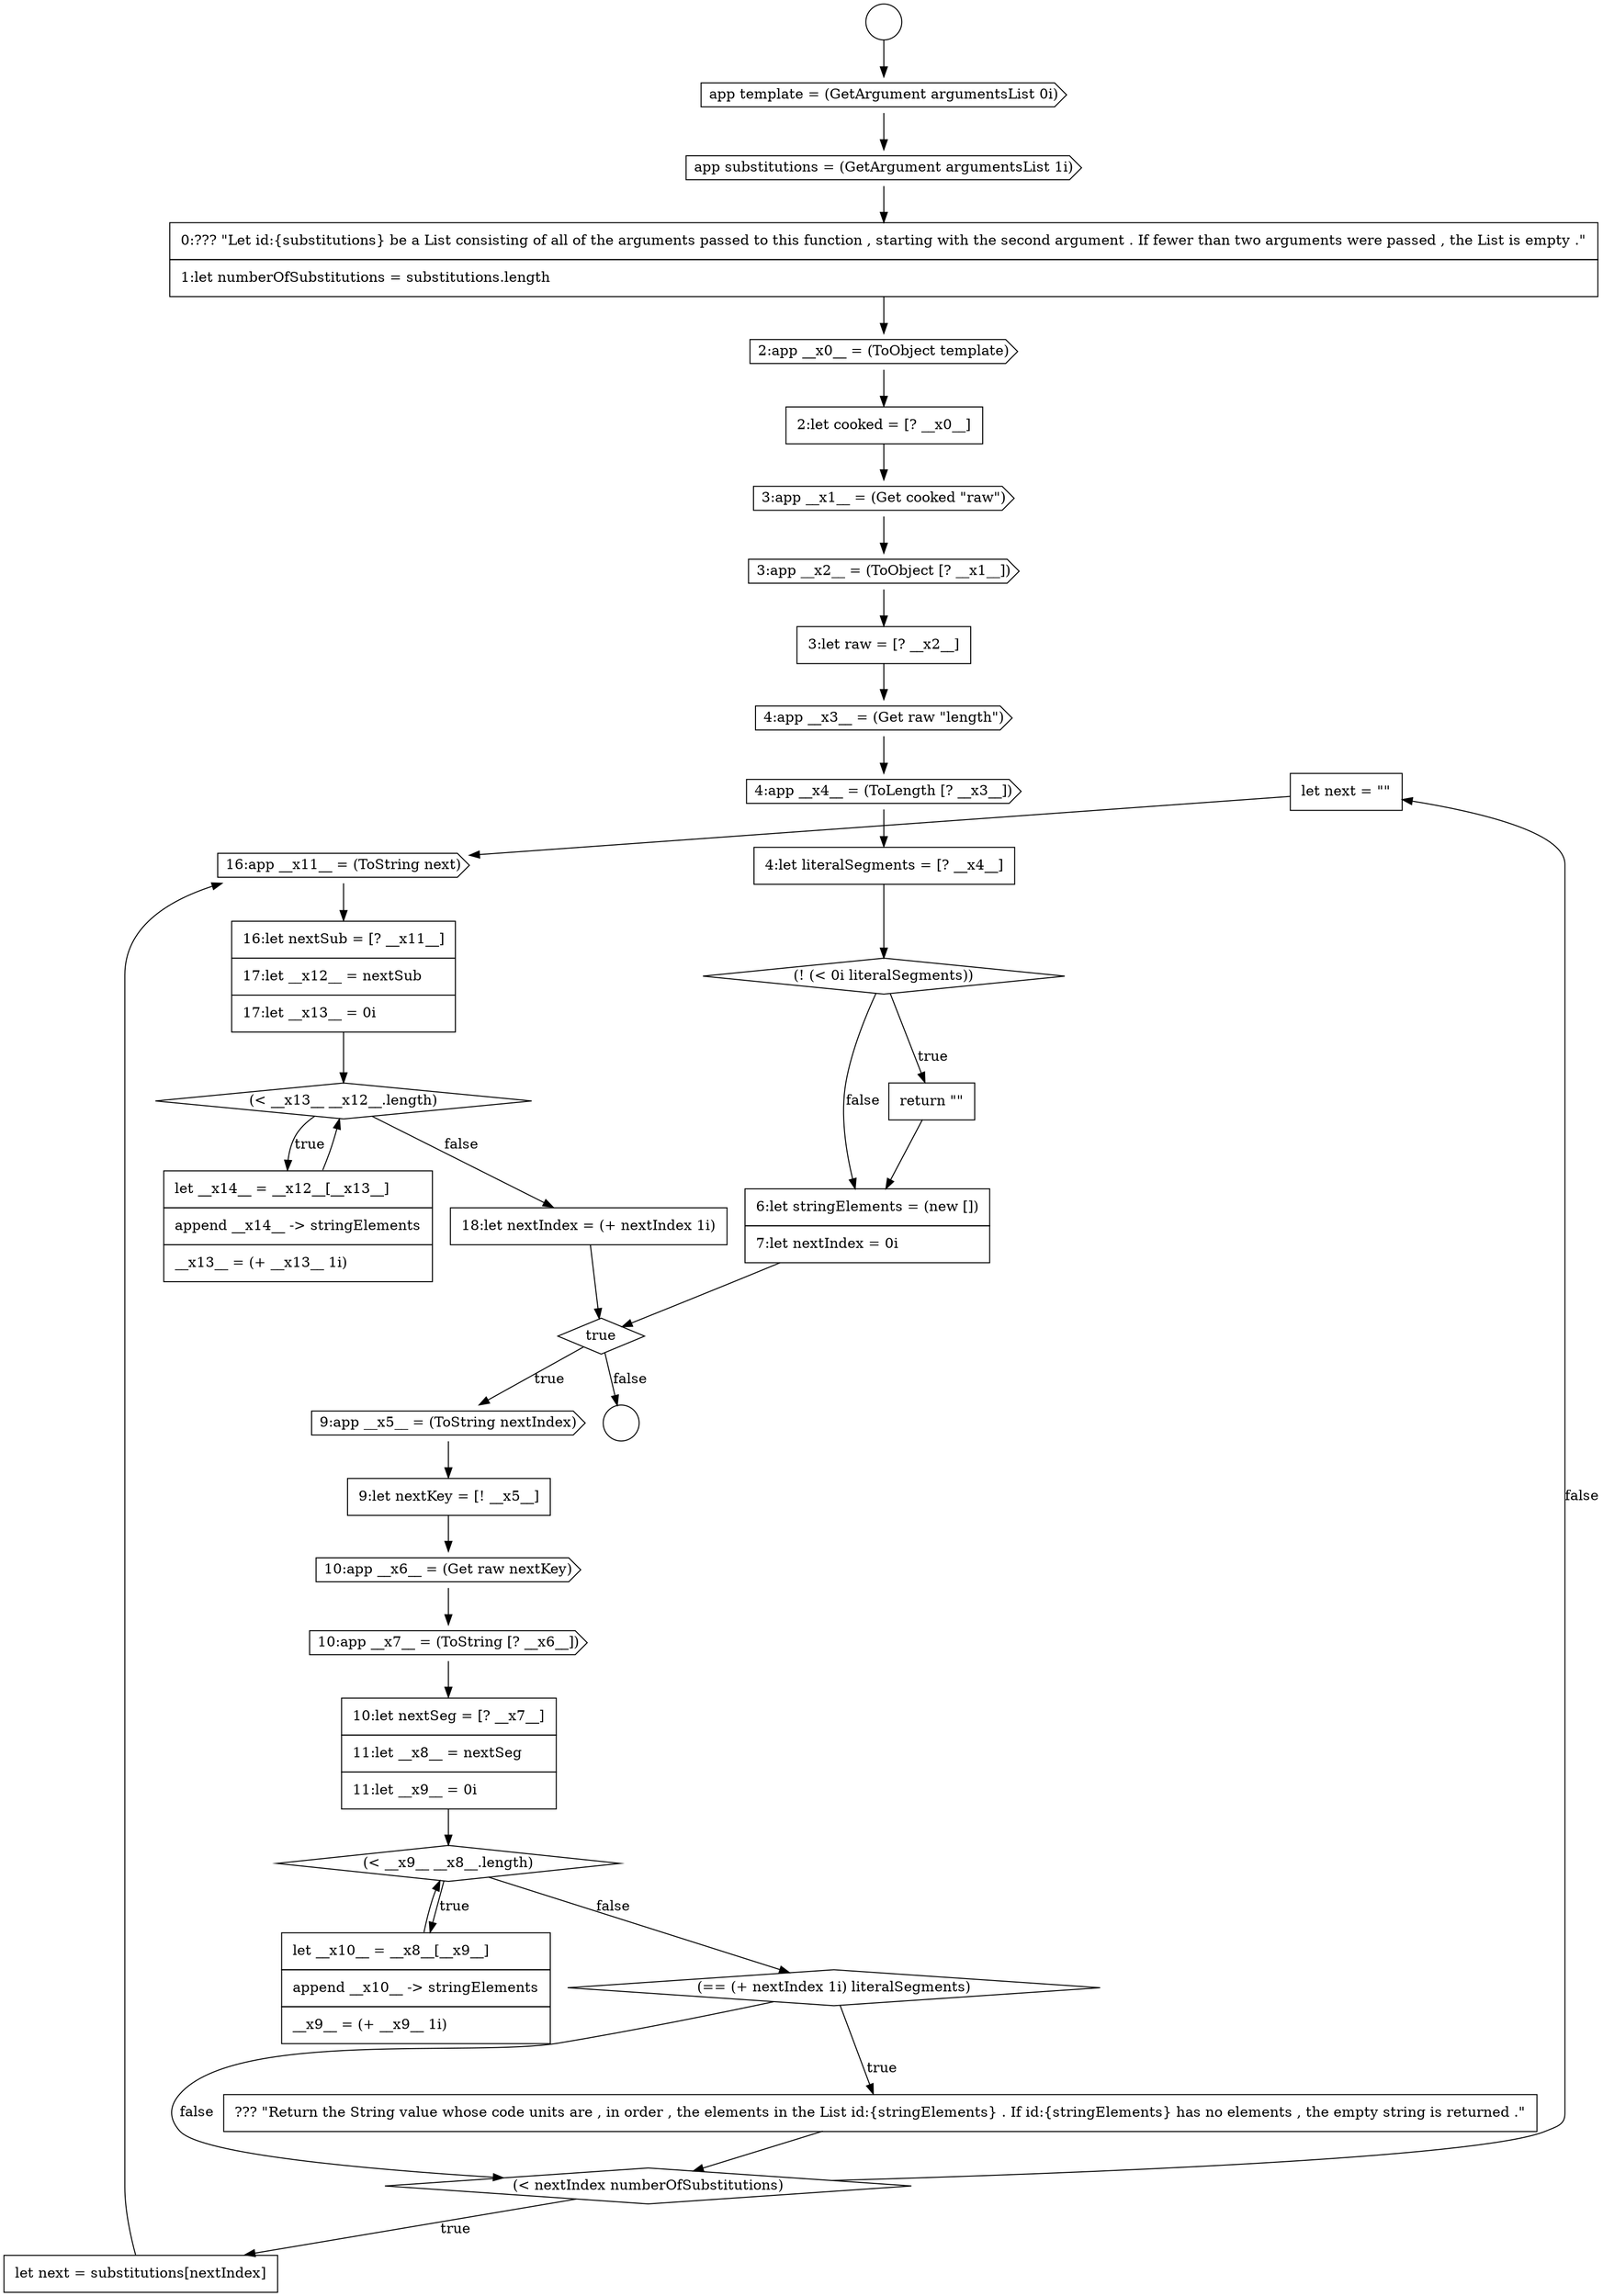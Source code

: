 digraph {
  node12189 [shape=none, margin=0, label=<<font color="black">
    <table border="0" cellborder="1" cellspacing="0" cellpadding="10">
      <tr><td align="left">let next = &quot;&quot;</td></tr>
    </table>
  </font>> color="black" fillcolor="white" style=filled]
  node12172 [shape=cds, label=<<font color="black">4:app __x4__ = (ToLength [? __x3__])</font>> color="black" fillcolor="white" style=filled]
  node12161 [shape=circle label=" " color="black" fillcolor="white" style=filled]
  node12180 [shape=cds, label=<<font color="black">10:app __x6__ = (Get raw nextKey)</font>> color="black" fillcolor="white" style=filled]
  node12185 [shape=diamond, label=<<font color="black">(== (+ nextIndex 1i) literalSegments)</font>> color="black" fillcolor="white" style=filled]
  node12169 [shape=cds, label=<<font color="black">3:app __x2__ = (ToObject [? __x1__])</font>> color="black" fillcolor="white" style=filled]
  node12190 [shape=cds, label=<<font color="black">16:app __x11__ = (ToString next)</font>> color="black" fillcolor="white" style=filled]
  node12179 [shape=none, margin=0, label=<<font color="black">
    <table border="0" cellborder="1" cellspacing="0" cellpadding="10">
      <tr><td align="left">9:let nextKey = [! __x5__]</td></tr>
    </table>
  </font>> color="black" fillcolor="white" style=filled]
  node12167 [shape=none, margin=0, label=<<font color="black">
    <table border="0" cellborder="1" cellspacing="0" cellpadding="10">
      <tr><td align="left">2:let cooked = [? __x0__]</td></tr>
    </table>
  </font>> color="black" fillcolor="white" style=filled]
  node12182 [shape=none, margin=0, label=<<font color="black">
    <table border="0" cellborder="1" cellspacing="0" cellpadding="10">
      <tr><td align="left">10:let nextSeg = [? __x7__]</td></tr>
      <tr><td align="left">11:let __x8__ = nextSeg</td></tr>
      <tr><td align="left">11:let __x9__ = 0i</td></tr>
    </table>
  </font>> color="black" fillcolor="white" style=filled]
  node12174 [shape=diamond, label=<<font color="black">(! (&lt; 0i literalSegments))</font>> color="black" fillcolor="white" style=filled]
  node12166 [shape=cds, label=<<font color="black">2:app __x0__ = (ToObject template)</font>> color="black" fillcolor="white" style=filled]
  node12162 [shape=circle label=" " color="black" fillcolor="white" style=filled]
  node12188 [shape=none, margin=0, label=<<font color="black">
    <table border="0" cellborder="1" cellspacing="0" cellpadding="10">
      <tr><td align="left">let next = substitutions[nextIndex]</td></tr>
    </table>
  </font>> color="black" fillcolor="white" style=filled]
  node12193 [shape=none, margin=0, label=<<font color="black">
    <table border="0" cellborder="1" cellspacing="0" cellpadding="10">
      <tr><td align="left">let __x14__ = __x12__[__x13__]</td></tr>
      <tr><td align="left">append __x14__ -&gt; stringElements</td></tr>
      <tr><td align="left">__x13__ = (+ __x13__ 1i)</td></tr>
    </table>
  </font>> color="black" fillcolor="white" style=filled]
  node12165 [shape=none, margin=0, label=<<font color="black">
    <table border="0" cellborder="1" cellspacing="0" cellpadding="10">
      <tr><td align="left">0:??? &quot;Let id:{substitutions} be a List consisting of all of the arguments passed to this function , starting with the second argument . If fewer than two arguments were passed , the List is empty .&quot;</td></tr>
      <tr><td align="left">1:let numberOfSubstitutions = substitutions.length</td></tr>
    </table>
  </font>> color="black" fillcolor="white" style=filled]
  node12164 [shape=cds, label=<<font color="black">app substitutions = (GetArgument argumentsList 1i)</font>> color="black" fillcolor="white" style=filled]
  node12191 [shape=none, margin=0, label=<<font color="black">
    <table border="0" cellborder="1" cellspacing="0" cellpadding="10">
      <tr><td align="left">16:let nextSub = [? __x11__]</td></tr>
      <tr><td align="left">17:let __x12__ = nextSub</td></tr>
      <tr><td align="left">17:let __x13__ = 0i</td></tr>
    </table>
  </font>> color="black" fillcolor="white" style=filled]
  node12183 [shape=diamond, label=<<font color="black">(&lt; __x9__ __x8__.length)</font>> color="black" fillcolor="white" style=filled]
  node12173 [shape=none, margin=0, label=<<font color="black">
    <table border="0" cellborder="1" cellspacing="0" cellpadding="10">
      <tr><td align="left">4:let literalSegments = [? __x4__]</td></tr>
    </table>
  </font>> color="black" fillcolor="white" style=filled]
  node12168 [shape=cds, label=<<font color="black">3:app __x1__ = (Get cooked &quot;raw&quot;)</font>> color="black" fillcolor="white" style=filled]
  node12186 [shape=none, margin=0, label=<<font color="black">
    <table border="0" cellborder="1" cellspacing="0" cellpadding="10">
      <tr><td align="left">??? &quot;Return the String value whose code units are , in order , the elements in the List id:{stringElements} . If id:{stringElements} has no elements , the empty string is returned .&quot;</td></tr>
    </table>
  </font>> color="black" fillcolor="white" style=filled]
  node12170 [shape=none, margin=0, label=<<font color="black">
    <table border="0" cellborder="1" cellspacing="0" cellpadding="10">
      <tr><td align="left">3:let raw = [? __x2__]</td></tr>
    </table>
  </font>> color="black" fillcolor="white" style=filled]
  node12184 [shape=none, margin=0, label=<<font color="black">
    <table border="0" cellborder="1" cellspacing="0" cellpadding="10">
      <tr><td align="left">let __x10__ = __x8__[__x9__]</td></tr>
      <tr><td align="left">append __x10__ -&gt; stringElements</td></tr>
      <tr><td align="left">__x9__ = (+ __x9__ 1i)</td></tr>
    </table>
  </font>> color="black" fillcolor="white" style=filled]
  node12178 [shape=cds, label=<<font color="black">9:app __x5__ = (ToString nextIndex)</font>> color="black" fillcolor="white" style=filled]
  node12192 [shape=diamond, label=<<font color="black">(&lt; __x13__ __x12__.length)</font>> color="black" fillcolor="white" style=filled]
  node12187 [shape=diamond, label=<<font color="black">(&lt; nextIndex numberOfSubstitutions)</font>> color="black" fillcolor="white" style=filled]
  node12163 [shape=cds, label=<<font color="black">app template = (GetArgument argumentsList 0i)</font>> color="black" fillcolor="white" style=filled]
  node12181 [shape=cds, label=<<font color="black">10:app __x7__ = (ToString [? __x6__])</font>> color="black" fillcolor="white" style=filled]
  node12176 [shape=none, margin=0, label=<<font color="black">
    <table border="0" cellborder="1" cellspacing="0" cellpadding="10">
      <tr><td align="left">6:let stringElements = (new [])</td></tr>
      <tr><td align="left">7:let nextIndex = 0i</td></tr>
    </table>
  </font>> color="black" fillcolor="white" style=filled]
  node12194 [shape=none, margin=0, label=<<font color="black">
    <table border="0" cellborder="1" cellspacing="0" cellpadding="10">
      <tr><td align="left">18:let nextIndex = (+ nextIndex 1i)</td></tr>
    </table>
  </font>> color="black" fillcolor="white" style=filled]
  node12171 [shape=cds, label=<<font color="black">4:app __x3__ = (Get raw &quot;length&quot;)</font>> color="black" fillcolor="white" style=filled]
  node12177 [shape=diamond, label=<<font color="black">true</font>> color="black" fillcolor="white" style=filled]
  node12175 [shape=none, margin=0, label=<<font color="black">
    <table border="0" cellborder="1" cellspacing="0" cellpadding="10">
      <tr><td align="left">return &quot;&quot;</td></tr>
    </table>
  </font>> color="black" fillcolor="white" style=filled]
  node12183 -> node12184 [label=<<font color="black">true</font>> color="black"]
  node12183 -> node12185 [label=<<font color="black">false</font>> color="black"]
  node12161 -> node12163 [ color="black"]
  node12186 -> node12187 [ color="black"]
  node12187 -> node12188 [label=<<font color="black">true</font>> color="black"]
  node12187 -> node12189 [label=<<font color="black">false</font>> color="black"]
  node12171 -> node12172 [ color="black"]
  node12194 -> node12177 [ color="black"]
  node12169 -> node12170 [ color="black"]
  node12177 -> node12178 [label=<<font color="black">true</font>> color="black"]
  node12177 -> node12162 [label=<<font color="black">false</font>> color="black"]
  node12167 -> node12168 [ color="black"]
  node12182 -> node12183 [ color="black"]
  node12165 -> node12166 [ color="black"]
  node12191 -> node12192 [ color="black"]
  node12170 -> node12171 [ color="black"]
  node12172 -> node12173 [ color="black"]
  node12179 -> node12180 [ color="black"]
  node12174 -> node12175 [label=<<font color="black">true</font>> color="black"]
  node12174 -> node12176 [label=<<font color="black">false</font>> color="black"]
  node12193 -> node12192 [ color="black"]
  node12166 -> node12167 [ color="black"]
  node12189 -> node12190 [ color="black"]
  node12190 -> node12191 [ color="black"]
  node12188 -> node12190 [ color="black"]
  node12192 -> node12193 [label=<<font color="black">true</font>> color="black"]
  node12192 -> node12194 [label=<<font color="black">false</font>> color="black"]
  node12173 -> node12174 [ color="black"]
  node12175 -> node12176 [ color="black"]
  node12181 -> node12182 [ color="black"]
  node12178 -> node12179 [ color="black"]
  node12163 -> node12164 [ color="black"]
  node12185 -> node12186 [label=<<font color="black">true</font>> color="black"]
  node12185 -> node12187 [label=<<font color="black">false</font>> color="black"]
  node12168 -> node12169 [ color="black"]
  node12176 -> node12177 [ color="black"]
  node12164 -> node12165 [ color="black"]
  node12180 -> node12181 [ color="black"]
  node12184 -> node12183 [ color="black"]
}
